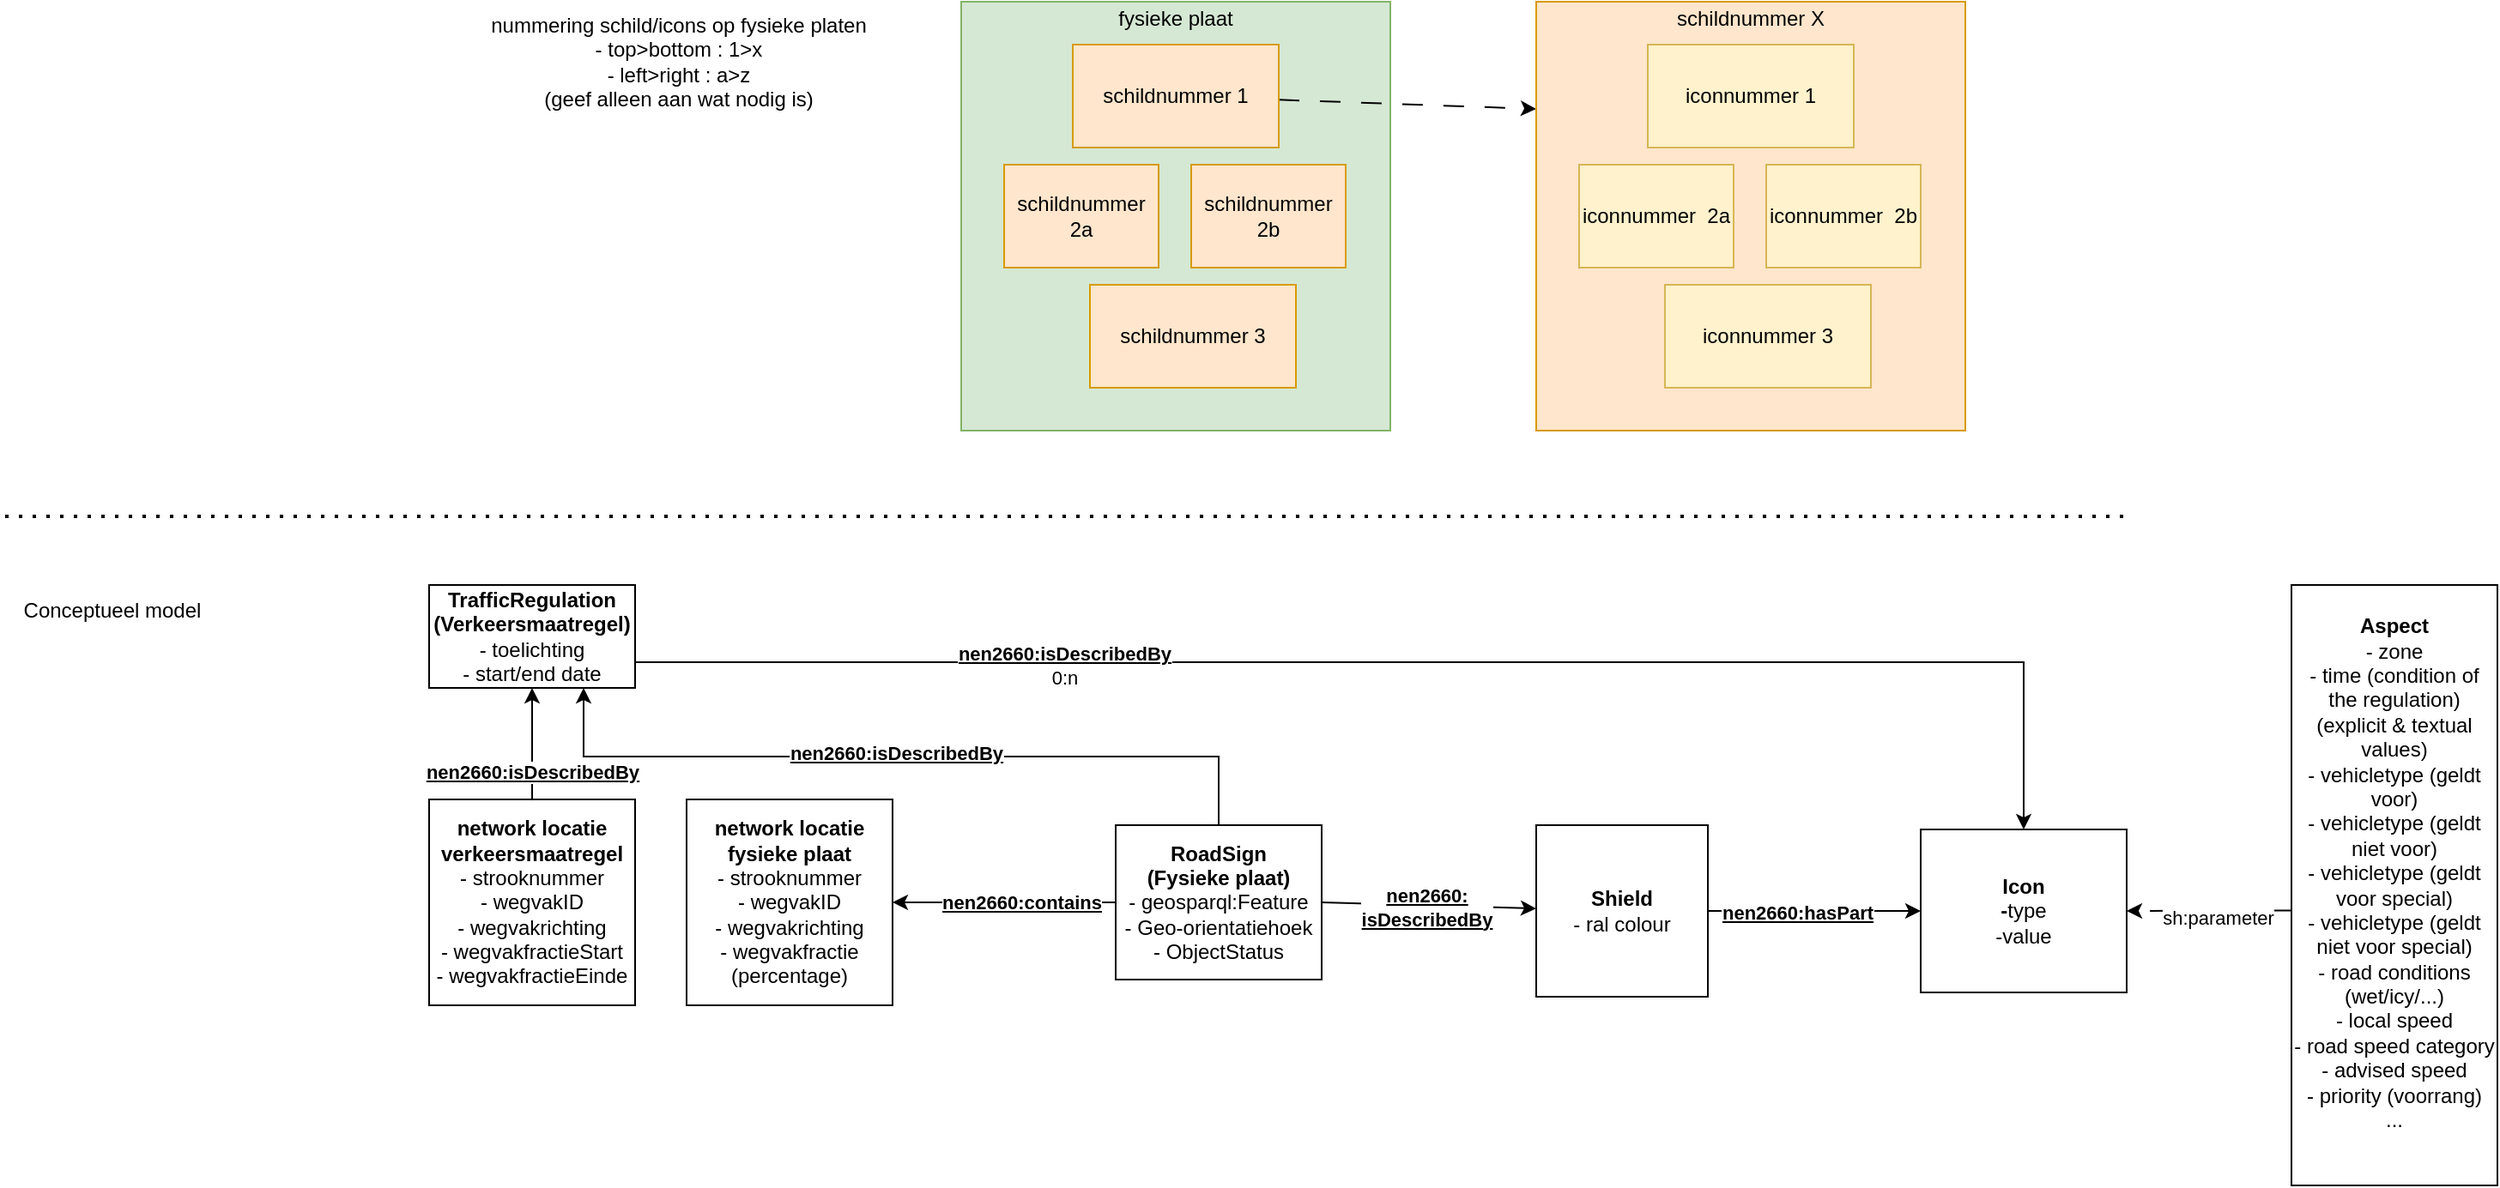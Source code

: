 <mxfile>
    <diagram name="Page-1" id="0LnV7ETqTs7hgSCRXFs9">
        <mxGraphModel dx="1028" dy="563" grid="0" gridSize="10" guides="1" tooltips="1" connect="1" arrows="1" fold="1" page="1" pageScale="1" pageWidth="1100" pageHeight="850" math="0" shadow="0">
            <root>
                <mxCell id="0"/>
                <mxCell id="1" parent="0"/>
                <mxCell id="JAaSVqaNoPK4AC_1vTfK-8" style="edgeStyle=orthogonalEdgeStyle;rounded=0;orthogonalLoop=1;jettySize=auto;html=1;exitX=1;exitY=0.75;exitDx=0;exitDy=0;entryX=0.5;entryY=0;entryDx=0;entryDy=0;" parent="1" source="BCpdqVNQJVRz4uYAB1dM-1" target="JAaSVqaNoPK4AC_1vTfK-5" edge="1">
                    <mxGeometry relative="1" as="geometry"/>
                </mxCell>
                <mxCell id="JAaSVqaNoPK4AC_1vTfK-9" value="&lt;div&gt;&lt;b&gt;&lt;u&gt;nen2660:isDescribedBy&lt;/u&gt;&lt;/b&gt;&lt;/div&gt;&lt;div&gt;0:n&lt;/div&gt;" style="edgeLabel;html=1;align=center;verticalAlign=middle;resizable=0;points=[];" parent="JAaSVqaNoPK4AC_1vTfK-8" vertex="1" connectable="0">
                    <mxGeometry x="-0.45" y="-2" relative="1" as="geometry">
                        <mxPoint as="offset"/>
                    </mxGeometry>
                </mxCell>
                <mxCell id="JAaSVqaNoPK4AC_1vTfK-12" style="edgeStyle=orthogonalEdgeStyle;rounded=0;orthogonalLoop=1;jettySize=auto;html=1;exitX=0.5;exitY=0;exitDx=0;exitDy=0;entryX=0.75;entryY=1;entryDx=0;entryDy=0;" parent="1" source="BCpdqVNQJVRz4uYAB1dM-2" target="BCpdqVNQJVRz4uYAB1dM-1" edge="1">
                    <mxGeometry relative="1" as="geometry">
                        <mxPoint x="770" y="510" as="targetPoint"/>
                    </mxGeometry>
                </mxCell>
                <mxCell id="JAaSVqaNoPK4AC_1vTfK-13" value="&lt;div style=&quot;border-color: var(--border-color);&quot;&gt;&lt;b style=&quot;border-color: var(--border-color);&quot;&gt;&lt;u style=&quot;border-color: var(--border-color);&quot;&gt;nen2660:isDescribedBy&lt;/u&gt;&lt;/b&gt;&lt;/div&gt;" style="edgeLabel;html=1;align=center;verticalAlign=middle;resizable=0;points=[];" parent="JAaSVqaNoPK4AC_1vTfK-12" vertex="1" connectable="0">
                    <mxGeometry x="0.013" y="-2" relative="1" as="geometry">
                        <mxPoint as="offset"/>
                    </mxGeometry>
                </mxCell>
                <mxCell id="BCpdqVNQJVRz4uYAB1dM-1" value="&lt;div&gt;&lt;b&gt;TrafficRegulation&lt;/b&gt;&lt;/div&gt;&lt;div&gt;&lt;b&gt;(Verkeersmaatregel)&lt;br&gt;&lt;/b&gt;&lt;/div&gt;&lt;div&gt;- toelichting&lt;br&gt;&lt;/div&gt;&lt;div&gt;- start/end date&lt;/div&gt;" style="rounded=0;whiteSpace=wrap;html=1;" parent="1" vertex="1">
                    <mxGeometry x="330" y="400" width="120" height="60" as="geometry"/>
                </mxCell>
                <mxCell id="7" style="edgeStyle=none;html=1;exitX=1;exitY=0.5;exitDx=0;exitDy=0;" parent="1" source="BCpdqVNQJVRz4uYAB1dM-2" target="JAaSVqaNoPK4AC_1vTfK-57" edge="1">
                    <mxGeometry relative="1" as="geometry"/>
                </mxCell>
                <mxCell id="8" value="&lt;div style=&quot;border-color: var(--border-color);&quot;&gt;&lt;b style=&quot;border-color: var(--border-color);&quot;&gt;&lt;u style=&quot;border-color: var(--border-color);&quot;&gt;nen2660:&lt;/u&gt;&lt;/b&gt;&lt;/div&gt;&lt;div style=&quot;border-color: var(--border-color);&quot;&gt;&lt;b style=&quot;border-color: var(--border-color);&quot;&gt;&lt;u style=&quot;border-color: var(--border-color);&quot;&gt;isDescribedBy&lt;/u&gt;&lt;/b&gt;&lt;/div&gt;" style="edgeLabel;html=1;align=center;verticalAlign=middle;resizable=0;points=[];" parent="7" vertex="1" connectable="0">
                    <mxGeometry x="-0.193" relative="1" as="geometry">
                        <mxPoint x="10" y="1" as="offset"/>
                    </mxGeometry>
                </mxCell>
                <mxCell id="BCpdqVNQJVRz4uYAB1dM-2" value="&lt;div&gt;&lt;b&gt;RoadSign&lt;/b&gt;&lt;/div&gt;&lt;div&gt;&lt;b&gt;(Fysieke plaat)&lt;/b&gt;&lt;br&gt;&lt;/div&gt;&lt;div&gt;- geosparql:Feature&lt;br&gt;&lt;/div&gt;&lt;div&gt;- Geo-orientatiehoek&lt;/div&gt;&lt;div&gt;- ObjectStatus&lt;/div&gt;" style="rounded=0;whiteSpace=wrap;html=1;" parent="1" vertex="1">
                    <mxGeometry x="730" y="540" width="120" height="90" as="geometry"/>
                </mxCell>
                <mxCell id="12" style="edgeStyle=none;html=1;exitX=0.5;exitY=0;exitDx=0;exitDy=0;entryX=0.5;entryY=1;entryDx=0;entryDy=0;" parent="1" source="BCpdqVNQJVRz4uYAB1dM-22" target="BCpdqVNQJVRz4uYAB1dM-1" edge="1">
                    <mxGeometry relative="1" as="geometry">
                        <Array as="points">
                            <mxPoint x="390" y="510"/>
                        </Array>
                    </mxGeometry>
                </mxCell>
                <mxCell id="13" value="&lt;div style=&quot;border-color: var(--border-color);&quot;&gt;&lt;b style=&quot;border-color: var(--border-color);&quot;&gt;&lt;u style=&quot;border-color: var(--border-color);&quot;&gt;nen2660:isDescribedBy&lt;/u&gt;&lt;/b&gt;&lt;/div&gt;" style="edgeLabel;html=1;align=center;verticalAlign=middle;resizable=0;points=[];" parent="12" vertex="1" connectable="0">
                    <mxGeometry x="0.084" y="2" relative="1" as="geometry">
                        <mxPoint x="2" y="19" as="offset"/>
                    </mxGeometry>
                </mxCell>
                <mxCell id="BCpdqVNQJVRz4uYAB1dM-22" value="&lt;div&gt;&lt;b&gt;network locatie verkeersmaatregel&lt;/b&gt;&lt;/div&gt;&lt;div&gt;- strooknummer&lt;/div&gt;&lt;div&gt;- wegvakID&lt;/div&gt;&lt;div&gt;- wegvakrichting&lt;/div&gt;- wegvakfractieStart&lt;br&gt;- wegvakfractieEinde" style="rounded=0;whiteSpace=wrap;html=1;" parent="1" vertex="1">
                    <mxGeometry x="330" y="525" width="120" height="120" as="geometry"/>
                </mxCell>
                <mxCell id="BCpdqVNQJVRz4uYAB1dM-29" value="&lt;div&gt;&lt;b&gt;network locatie fysieke plaat&lt;/b&gt;&lt;/div&gt;&lt;div&gt;- strooknummer&lt;/div&gt;&lt;div&gt;- wegvakID&lt;/div&gt;&lt;div&gt;- wegvakrichting&lt;/div&gt;&lt;div&gt;- wegvakfractie (percentage)&lt;br&gt;&lt;/div&gt;" style="rounded=0;whiteSpace=wrap;html=1;" parent="1" vertex="1">
                    <mxGeometry x="480" y="525" width="120" height="120" as="geometry"/>
                </mxCell>
                <mxCell id="BCpdqVNQJVRz4uYAB1dM-30" style="rounded=0;orthogonalLoop=1;jettySize=auto;html=1;entryX=1;entryY=0.5;entryDx=0;entryDy=0;" parent="1" source="BCpdqVNQJVRz4uYAB1dM-2" target="BCpdqVNQJVRz4uYAB1dM-29" edge="1">
                    <mxGeometry relative="1" as="geometry">
                        <mxPoint x="720" y="565" as="sourcePoint"/>
                    </mxGeometry>
                </mxCell>
                <mxCell id="14" value="&lt;b&gt;&lt;u&gt;nen2660:contains&lt;/u&gt;&lt;/b&gt;" style="edgeLabel;html=1;align=center;verticalAlign=middle;resizable=0;points=[];" parent="BCpdqVNQJVRz4uYAB1dM-30" vertex="1" connectable="0">
                    <mxGeometry x="0.203" y="1" relative="1" as="geometry">
                        <mxPoint x="23" y="-1" as="offset"/>
                    </mxGeometry>
                </mxCell>
                <mxCell id="JAaSVqaNoPK4AC_1vTfK-14" style="rounded=0;orthogonalLoop=1;jettySize=auto;html=1;exitX=0.013;exitY=0.542;exitDx=0;exitDy=0;entryX=1;entryY=0.5;entryDx=0;entryDy=0;dashed=1;dashPattern=12 12;exitPerimeter=0;" parent="1" source="BCpdqVNQJVRz4uYAB1dM-32" target="JAaSVqaNoPK4AC_1vTfK-5" edge="1">
                    <mxGeometry relative="1" as="geometry"/>
                </mxCell>
                <mxCell id="15" value="sh:parameter" style="edgeLabel;html=1;align=center;verticalAlign=middle;resizable=0;points=[];" vertex="1" connectable="0" parent="JAaSVqaNoPK4AC_1vTfK-14">
                    <mxGeometry x="0.221" y="4" relative="1" as="geometry">
                        <mxPoint x="15" as="offset"/>
                    </mxGeometry>
                </mxCell>
                <mxCell id="BCpdqVNQJVRz4uYAB1dM-32" value="&lt;div&gt;&lt;b&gt;Aspect&lt;/b&gt;&lt;/div&gt;&lt;div&gt;- zone&lt;/div&gt;&lt;div&gt;- time (condition of the regulation) (explicit &amp;amp; textual values)&lt;/div&gt;&lt;div&gt;- vehicletype (geldt voor)&lt;/div&gt;&lt;div&gt;- vehicletype (geldt niet voor)&lt;/div&gt;&lt;div&gt;- vehicletype (geldt voor special)&lt;/div&gt;&lt;div&gt;- vehicletype (geldt niet voor special)&lt;/div&gt;&lt;div&gt;- road conditions (wet/icy/...)&lt;/div&gt;&lt;div&gt;- local speed&lt;/div&gt;&lt;div&gt;- road speed category &lt;br&gt;&lt;/div&gt;&lt;div&gt;- advised speed&lt;/div&gt;&lt;div&gt;- priority (voorrang)&lt;br&gt;&lt;/div&gt;&lt;div&gt;...&lt;/div&gt;&lt;div&gt;&lt;br&gt;&lt;/div&gt;" style="rounded=0;whiteSpace=wrap;html=1;" parent="1" vertex="1">
                    <mxGeometry x="1415" y="400" width="120" height="350" as="geometry"/>
                </mxCell>
                <mxCell id="JAaSVqaNoPK4AC_1vTfK-1" value="" style="endArrow=none;dashed=1;html=1;dashPattern=1 3;strokeWidth=2;rounded=0;" parent="1" edge="1">
                    <mxGeometry width="50" height="50" relative="1" as="geometry">
                        <mxPoint x="83" y="360" as="sourcePoint"/>
                        <mxPoint x="1323" y="360" as="targetPoint"/>
                    </mxGeometry>
                </mxCell>
                <mxCell id="JAaSVqaNoPK4AC_1vTfK-2" value="Conceptueel model" style="text;html=1;align=center;verticalAlign=middle;resizable=0;points=[];autosize=1;strokeColor=none;fillColor=none;" parent="1" vertex="1">
                    <mxGeometry x="80" y="400" width="130" height="30" as="geometry"/>
                </mxCell>
                <mxCell id="JAaSVqaNoPK4AC_1vTfK-5" value="&lt;div&gt;&lt;b&gt;Icon&lt;br&gt;&lt;/b&gt;&lt;/div&gt;&lt;div&gt;&lt;b&gt;-&lt;/b&gt;type&lt;/div&gt;&lt;div&gt;-value&lt;/div&gt;" style="rounded=0;whiteSpace=wrap;html=1;" parent="1" vertex="1">
                    <mxGeometry x="1199" y="542.5" width="120" height="95" as="geometry"/>
                </mxCell>
                <mxCell id="JAaSVqaNoPK4AC_1vTfK-40" value="&lt;div&gt;fysieke plaat&lt;/div&gt;&lt;div&gt;&lt;br&gt;&lt;/div&gt;&lt;div&gt;&lt;br&gt;&lt;/div&gt;&lt;div&gt;&lt;br&gt;&lt;/div&gt;&lt;div&gt;&lt;br&gt;&lt;/div&gt;&lt;div&gt;&lt;br&gt;&lt;/div&gt;&lt;div&gt;&lt;br&gt;&lt;/div&gt;&lt;div&gt;&lt;br&gt;&lt;/div&gt;&lt;div&gt;&lt;br&gt;&lt;/div&gt;&lt;div&gt;&lt;br&gt;&lt;/div&gt;&lt;div&gt;&lt;br&gt;&lt;/div&gt;&lt;div&gt;&lt;br&gt;&lt;/div&gt;&lt;div&gt;&lt;br&gt;&lt;/div&gt;&lt;div&gt;&lt;br&gt;&lt;/div&gt;&lt;div&gt;&lt;br&gt;&lt;/div&gt;&lt;div&gt;&lt;br&gt;&lt;/div&gt;&lt;div&gt;&lt;br&gt;&lt;/div&gt;" style="whiteSpace=wrap;html=1;aspect=fixed;fillColor=#d5e8d4;strokeColor=#82b366;" parent="1" vertex="1">
                    <mxGeometry x="640" y="60" width="250" height="250" as="geometry"/>
                </mxCell>
                <mxCell id="JAaSVqaNoPK4AC_1vTfK-72" style="rounded=0;orthogonalLoop=1;jettySize=auto;html=1;entryX=0;entryY=0.25;entryDx=0;entryDy=0;dashed=1;dashPattern=12 12;" parent="1" source="JAaSVqaNoPK4AC_1vTfK-41" target="JAaSVqaNoPK4AC_1vTfK-66" edge="1">
                    <mxGeometry relative="1" as="geometry"/>
                </mxCell>
                <mxCell id="JAaSVqaNoPK4AC_1vTfK-41" value="schildnummer 1" style="rounded=0;whiteSpace=wrap;html=1;fillColor=#ffe6cc;strokeColor=#d79b00;" parent="1" vertex="1">
                    <mxGeometry x="705" y="85" width="120" height="60" as="geometry"/>
                </mxCell>
                <mxCell id="JAaSVqaNoPK4AC_1vTfK-42" value="schildnummer 3" style="rounded=0;whiteSpace=wrap;html=1;fillColor=#ffe6cc;strokeColor=#d79b00;" parent="1" vertex="1">
                    <mxGeometry x="715" y="225" width="120" height="60" as="geometry"/>
                </mxCell>
                <mxCell id="JAaSVqaNoPK4AC_1vTfK-43" value="schildnummer 2a" style="rounded=0;whiteSpace=wrap;html=1;fillColor=#ffe6cc;strokeColor=#d79b00;" parent="1" vertex="1">
                    <mxGeometry x="665" y="155" width="90" height="60" as="geometry"/>
                </mxCell>
                <mxCell id="JAaSVqaNoPK4AC_1vTfK-44" value="schildnummer 2b" style="rounded=0;whiteSpace=wrap;html=1;fillColor=#ffe6cc;strokeColor=#d79b00;" parent="1" vertex="1">
                    <mxGeometry x="774" y="155" width="90" height="60" as="geometry"/>
                </mxCell>
                <mxCell id="10" style="edgeStyle=none;html=1;exitX=1;exitY=0.5;exitDx=0;exitDy=0;entryX=0;entryY=0.5;entryDx=0;entryDy=0;" parent="1" source="JAaSVqaNoPK4AC_1vTfK-57" target="JAaSVqaNoPK4AC_1vTfK-5" edge="1">
                    <mxGeometry relative="1" as="geometry">
                        <mxPoint x="1100" y="570" as="targetPoint"/>
                    </mxGeometry>
                </mxCell>
                <mxCell id="11" value="&lt;b&gt;&lt;u&gt;nen2660:hasPart&lt;/u&gt;&lt;/b&gt;" style="edgeLabel;html=1;align=center;verticalAlign=middle;resizable=0;points=[];" parent="10" vertex="1" connectable="0">
                    <mxGeometry x="-0.254" relative="1" as="geometry">
                        <mxPoint x="5" y="1" as="offset"/>
                    </mxGeometry>
                </mxCell>
                <mxCell id="JAaSVqaNoPK4AC_1vTfK-57" value="&lt;div&gt;&lt;b&gt;Shield&lt;/b&gt;&lt;/div&gt;&lt;div&gt;&lt;span style=&quot;background-color: initial;&quot;&gt;- ral colour&lt;/span&gt;&lt;br&gt;&lt;/div&gt;" style="whiteSpace=wrap;html=1;aspect=fixed;" parent="1" vertex="1">
                    <mxGeometry x="975" y="540" width="100" height="100" as="geometry"/>
                </mxCell>
                <mxCell id="JAaSVqaNoPK4AC_1vTfK-66" value="&lt;div&gt;schildnummer X&lt;/div&gt;&lt;div&gt;&lt;br&gt;&lt;/div&gt;&lt;div&gt;&lt;br&gt;&lt;/div&gt;&lt;div&gt;&lt;br&gt;&lt;/div&gt;&lt;div&gt;&lt;br&gt;&lt;/div&gt;&lt;div&gt;&lt;br&gt;&lt;/div&gt;&lt;div&gt;&lt;br&gt;&lt;/div&gt;&lt;div&gt;&lt;br&gt;&lt;/div&gt;&lt;div&gt;&lt;br&gt;&lt;/div&gt;&lt;div&gt;&lt;br&gt;&lt;/div&gt;&lt;div&gt;&lt;br&gt;&lt;/div&gt;&lt;div&gt;&lt;br&gt;&lt;/div&gt;&lt;div&gt;&lt;br&gt;&lt;/div&gt;&lt;div&gt;&lt;br&gt;&lt;/div&gt;&lt;div&gt;&lt;br&gt;&lt;/div&gt;&lt;div&gt;&lt;br&gt;&lt;/div&gt;&lt;div&gt;&lt;br&gt;&lt;/div&gt;" style="whiteSpace=wrap;html=1;aspect=fixed;fillColor=#ffe6cc;strokeColor=#d79b00;" parent="1" vertex="1">
                    <mxGeometry x="975" y="60" width="250" height="250" as="geometry"/>
                </mxCell>
                <mxCell id="JAaSVqaNoPK4AC_1vTfK-67" value="iconnummer 1" style="rounded=0;whiteSpace=wrap;html=1;fillColor=#fff2cc;strokeColor=#d6b656;" parent="1" vertex="1">
                    <mxGeometry x="1040" y="85" width="120" height="60" as="geometry"/>
                </mxCell>
                <mxCell id="JAaSVqaNoPK4AC_1vTfK-68" value="iconnummer 3" style="rounded=0;whiteSpace=wrap;html=1;fillColor=#fff2cc;strokeColor=#d6b656;" parent="1" vertex="1">
                    <mxGeometry x="1050" y="225" width="120" height="60" as="geometry"/>
                </mxCell>
                <mxCell id="JAaSVqaNoPK4AC_1vTfK-69" value="iconnummer&amp;nbsp; 2a" style="rounded=0;whiteSpace=wrap;html=1;fillColor=#fff2cc;strokeColor=#d6b656;" parent="1" vertex="1">
                    <mxGeometry x="1000" y="155" width="90" height="60" as="geometry"/>
                </mxCell>
                <mxCell id="JAaSVqaNoPK4AC_1vTfK-70" value="iconnummer&amp;nbsp; 2b" style="rounded=0;whiteSpace=wrap;html=1;fillColor=#fff2cc;strokeColor=#d6b656;" parent="1" vertex="1">
                    <mxGeometry x="1109" y="155" width="90" height="60" as="geometry"/>
                </mxCell>
                <mxCell id="JAaSVqaNoPK4AC_1vTfK-74" value="&lt;div&gt;nummering schild/icons op fysieke platen&lt;/div&gt;&lt;div&gt;- top&amp;gt;bottom : 1&amp;gt;x&lt;/div&gt;&lt;div&gt;- left&amp;gt;right : a&amp;gt;z&lt;/div&gt;&lt;div&gt;(geef alleen aan wat nodig is)&lt;br&gt;&lt;/div&gt;" style="text;html=1;align=center;verticalAlign=middle;resizable=0;points=[];autosize=1;strokeColor=none;fillColor=none;" parent="1" vertex="1">
                    <mxGeometry x="350" y="60" width="250" height="70" as="geometry"/>
                </mxCell>
            </root>
        </mxGraphModel>
    </diagram>
</mxfile>